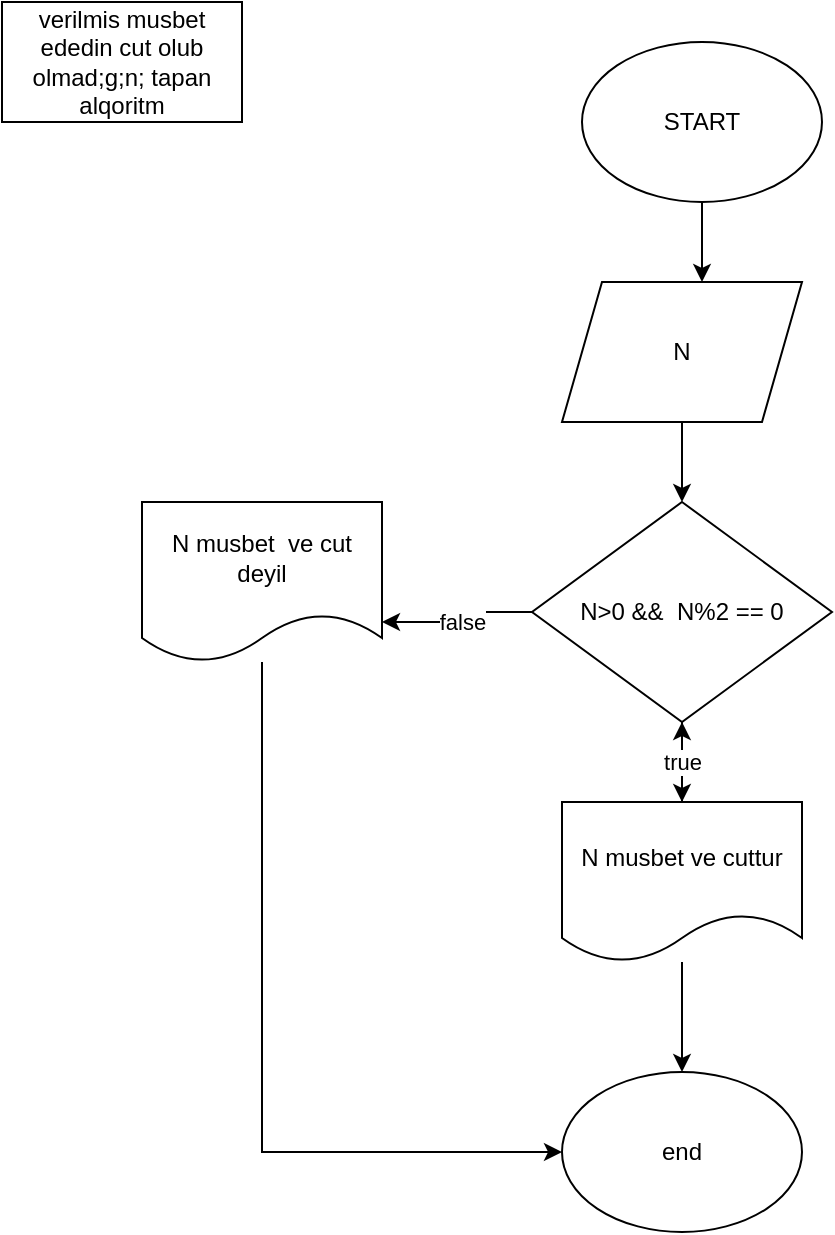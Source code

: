 <mxfile version="20.8.5" type="github">
  <diagram id="C5RBs43oDa-KdzZeNtuy" name="Page-1">
    <mxGraphModel dx="1434" dy="796" grid="1" gridSize="10" guides="1" tooltips="1" connect="1" arrows="1" fold="1" page="1" pageScale="1" pageWidth="827" pageHeight="1169" math="0" shadow="0">
      <root>
        <mxCell id="WIyWlLk6GJQsqaUBKTNV-0" />
        <mxCell id="WIyWlLk6GJQsqaUBKTNV-1" parent="WIyWlLk6GJQsqaUBKTNV-0" />
        <mxCell id="ekb1QAM2L8g2d2Q_0ouL-7" style="edgeStyle=orthogonalEdgeStyle;rounded=0;orthogonalLoop=1;jettySize=auto;html=1;" edge="1" parent="WIyWlLk6GJQsqaUBKTNV-1" source="ekb1QAM2L8g2d2Q_0ouL-0">
          <mxGeometry relative="1" as="geometry">
            <mxPoint x="400" y="190" as="targetPoint" />
          </mxGeometry>
        </mxCell>
        <mxCell id="ekb1QAM2L8g2d2Q_0ouL-0" value="START" style="ellipse;whiteSpace=wrap;html=1;" vertex="1" parent="WIyWlLk6GJQsqaUBKTNV-1">
          <mxGeometry x="340" y="70" width="120" height="80" as="geometry" />
        </mxCell>
        <mxCell id="ekb1QAM2L8g2d2Q_0ouL-8" style="edgeStyle=orthogonalEdgeStyle;rounded=0;orthogonalLoop=1;jettySize=auto;html=1;entryX=0.5;entryY=0;entryDx=0;entryDy=0;" edge="1" parent="WIyWlLk6GJQsqaUBKTNV-1" source="ekb1QAM2L8g2d2Q_0ouL-2" target="ekb1QAM2L8g2d2Q_0ouL-3">
          <mxGeometry relative="1" as="geometry" />
        </mxCell>
        <mxCell id="ekb1QAM2L8g2d2Q_0ouL-2" value="N" style="shape=parallelogram;perimeter=parallelogramPerimeter;whiteSpace=wrap;html=1;fixedSize=1;" vertex="1" parent="WIyWlLk6GJQsqaUBKTNV-1">
          <mxGeometry x="330" y="190" width="120" height="70" as="geometry" />
        </mxCell>
        <mxCell id="ekb1QAM2L8g2d2Q_0ouL-11" style="edgeStyle=orthogonalEdgeStyle;rounded=0;orthogonalLoop=1;jettySize=auto;html=1;entryX=0.5;entryY=0;entryDx=0;entryDy=0;" edge="1" parent="WIyWlLk6GJQsqaUBKTNV-1" source="ekb1QAM2L8g2d2Q_0ouL-3">
          <mxGeometry relative="1" as="geometry">
            <mxPoint x="390" y="450" as="targetPoint" />
          </mxGeometry>
        </mxCell>
        <mxCell id="ekb1QAM2L8g2d2Q_0ouL-13" value="false" style="edgeStyle=orthogonalEdgeStyle;rounded=0;orthogonalLoop=1;jettySize=auto;html=1;" edge="1" parent="WIyWlLk6GJQsqaUBKTNV-1" source="ekb1QAM2L8g2d2Q_0ouL-3" target="ekb1QAM2L8g2d2Q_0ouL-4">
          <mxGeometry relative="1" as="geometry">
            <Array as="points">
              <mxPoint x="283" y="355" />
              <mxPoint x="283" y="360" />
            </Array>
          </mxGeometry>
        </mxCell>
        <mxCell id="ekb1QAM2L8g2d2Q_0ouL-3" value="N&amp;gt;0 &amp;amp;&amp;amp;&amp;nbsp; N%2 == 0" style="rhombus;whiteSpace=wrap;html=1;" vertex="1" parent="WIyWlLk6GJQsqaUBKTNV-1">
          <mxGeometry x="315" y="300" width="150" height="110" as="geometry" />
        </mxCell>
        <mxCell id="ekb1QAM2L8g2d2Q_0ouL-19" style="edgeStyle=orthogonalEdgeStyle;rounded=0;orthogonalLoop=1;jettySize=auto;html=1;entryX=0;entryY=0.5;entryDx=0;entryDy=0;" edge="1" parent="WIyWlLk6GJQsqaUBKTNV-1" source="ekb1QAM2L8g2d2Q_0ouL-4" target="ekb1QAM2L8g2d2Q_0ouL-17">
          <mxGeometry relative="1" as="geometry">
            <Array as="points">
              <mxPoint x="180" y="625" />
            </Array>
          </mxGeometry>
        </mxCell>
        <mxCell id="ekb1QAM2L8g2d2Q_0ouL-4" value="N musbet&amp;nbsp; ve cut deyil" style="shape=document;whiteSpace=wrap;html=1;boundedLbl=1;" vertex="1" parent="WIyWlLk6GJQsqaUBKTNV-1">
          <mxGeometry x="120" y="300" width="120" height="80" as="geometry" />
        </mxCell>
        <mxCell id="ekb1QAM2L8g2d2Q_0ouL-18" style="edgeStyle=orthogonalEdgeStyle;rounded=0;orthogonalLoop=1;jettySize=auto;html=1;" edge="1" parent="WIyWlLk6GJQsqaUBKTNV-1" source="ekb1QAM2L8g2d2Q_0ouL-15" target="ekb1QAM2L8g2d2Q_0ouL-17">
          <mxGeometry relative="1" as="geometry" />
        </mxCell>
        <mxCell id="ekb1QAM2L8g2d2Q_0ouL-20" value="true" style="edgeStyle=orthogonalEdgeStyle;rounded=0;orthogonalLoop=1;jettySize=auto;html=1;" edge="1" parent="WIyWlLk6GJQsqaUBKTNV-1" source="ekb1QAM2L8g2d2Q_0ouL-15" target="ekb1QAM2L8g2d2Q_0ouL-3">
          <mxGeometry relative="1" as="geometry" />
        </mxCell>
        <mxCell id="ekb1QAM2L8g2d2Q_0ouL-15" value="N musbet ve cuttur" style="shape=document;whiteSpace=wrap;html=1;boundedLbl=1;" vertex="1" parent="WIyWlLk6GJQsqaUBKTNV-1">
          <mxGeometry x="330" y="450" width="120" height="80" as="geometry" />
        </mxCell>
        <mxCell id="ekb1QAM2L8g2d2Q_0ouL-16" value="verilmis musbet ededin cut olub olmad;g;n; tapan alqoritm" style="rounded=0;whiteSpace=wrap;html=1;" vertex="1" parent="WIyWlLk6GJQsqaUBKTNV-1">
          <mxGeometry x="50" y="50" width="120" height="60" as="geometry" />
        </mxCell>
        <mxCell id="ekb1QAM2L8g2d2Q_0ouL-17" value="end" style="ellipse;whiteSpace=wrap;html=1;" vertex="1" parent="WIyWlLk6GJQsqaUBKTNV-1">
          <mxGeometry x="330" y="585" width="120" height="80" as="geometry" />
        </mxCell>
      </root>
    </mxGraphModel>
  </diagram>
</mxfile>
